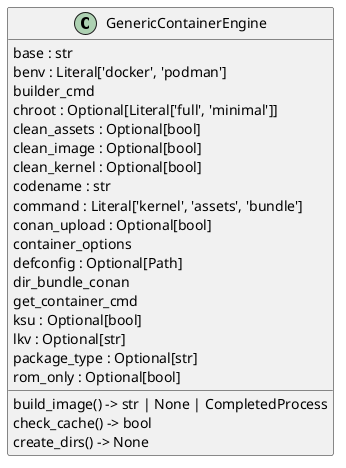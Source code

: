 @startuml classes
set namespaceSeparator none
class "GenericContainerEngine" as engines.generic_container.GenericContainerEngine {
  base : str
  benv : Literal['docker', 'podman']
  builder_cmd
  chroot : Optional[Literal['full', 'minimal']]
  clean_assets : Optional[bool]
  clean_image : Optional[bool]
  clean_kernel : Optional[bool]
  codename : str
  command : Literal['kernel', 'assets', 'bundle']
  conan_upload : Optional[bool]
  container_options
  defconfig : Optional[Path]
  dir_bundle_conan
  get_container_cmd
  ksu : Optional[bool]
  lkv : Optional[str]
  package_type : Optional[str]
  rom_only : Optional[bool]
  build_image() -> str | None | CompletedProcess
  check_cache() -> bool
  create_dirs() -> None
}
@enduml
